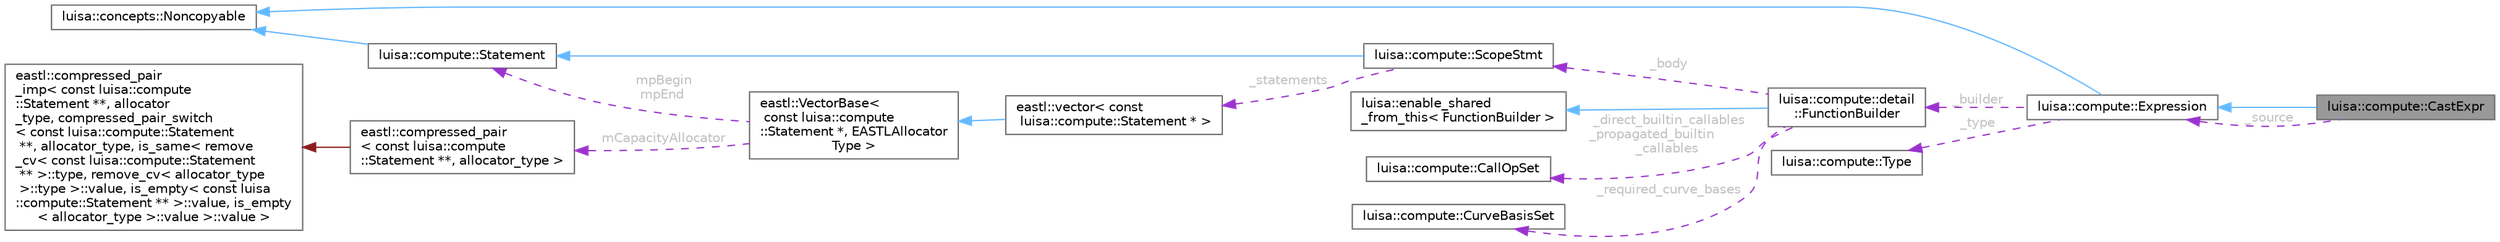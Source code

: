 digraph "luisa::compute::CastExpr"
{
 // LATEX_PDF_SIZE
  bgcolor="transparent";
  edge [fontname=Helvetica,fontsize=10,labelfontname=Helvetica,labelfontsize=10];
  node [fontname=Helvetica,fontsize=10,shape=box,height=0.2,width=0.4];
  rankdir="LR";
  Node1 [id="Node000001",label="luisa::compute::CastExpr",height=0.2,width=0.4,color="gray40", fillcolor="grey60", style="filled", fontcolor="black",tooltip="Cast expression"];
  Node2 -> Node1 [id="edge17_Node000001_Node000002",dir="back",color="steelblue1",style="solid",tooltip=" "];
  Node2 [id="Node000002",label="luisa::compute::Expression",height=0.2,width=0.4,color="gray40", fillcolor="white", style="filled",URL="$classluisa_1_1compute_1_1_expression.html",tooltip="Base expression class"];
  Node3 -> Node2 [id="edge18_Node000002_Node000003",dir="back",color="steelblue1",style="solid",tooltip=" "];
  Node3 [id="Node000003",label="luisa::concepts::Noncopyable",height=0.2,width=0.4,color="gray40", fillcolor="white", style="filled",URL="$structluisa_1_1concepts_1_1_noncopyable.html",tooltip=" "];
  Node4 -> Node2 [id="edge19_Node000002_Node000004",dir="back",color="darkorchid3",style="dashed",tooltip=" ",label=" _type",fontcolor="grey" ];
  Node4 [id="Node000004",label="luisa::compute::Type",height=0.2,width=0.4,color="gray40", fillcolor="white", style="filled",URL="$classluisa_1_1compute_1_1_type.html",tooltip="Type class"];
  Node5 -> Node2 [id="edge20_Node000002_Node000005",dir="back",color="darkorchid3",style="dashed",tooltip=" ",label=" _builder",fontcolor="grey" ];
  Node5 [id="Node000005",label="luisa::compute::detail\l::FunctionBuilder",height=0.2,width=0.4,color="gray40", fillcolor="white", style="filled",URL="$classluisa_1_1compute_1_1detail_1_1_function_builder.html",tooltip="Function builder."];
  Node6 -> Node5 [id="edge21_Node000005_Node000006",dir="back",color="steelblue1",style="solid",tooltip=" "];
  Node6 [id="Node000006",label="luisa::enable_shared\l_from_this\< FunctionBuilder \>",height=0.2,width=0.4,color="gray40", fillcolor="white", style="filled",tooltip=" "];
  Node7 -> Node5 [id="edge22_Node000005_Node000007",dir="back",color="darkorchid3",style="dashed",tooltip=" ",label=" _body",fontcolor="grey" ];
  Node7 [id="Node000007",label="luisa::compute::ScopeStmt",height=0.2,width=0.4,color="gray40", fillcolor="white", style="filled",URL="$classluisa_1_1compute_1_1_scope_stmt.html",tooltip="Scope statement"];
  Node8 -> Node7 [id="edge23_Node000007_Node000008",dir="back",color="steelblue1",style="solid",tooltip=" "];
  Node8 [id="Node000008",label="luisa::compute::Statement",height=0.2,width=0.4,color="gray40", fillcolor="white", style="filled",URL="$classluisa_1_1compute_1_1_statement.html",tooltip="Base statement class"];
  Node3 -> Node8 [id="edge24_Node000008_Node000003",dir="back",color="steelblue1",style="solid",tooltip=" "];
  Node9 -> Node7 [id="edge25_Node000007_Node000009",dir="back",color="darkorchid3",style="dashed",tooltip=" ",label=" _statements",fontcolor="grey" ];
  Node9 [id="Node000009",label="eastl::vector\< const\l luisa::compute::Statement * \>",height=0.2,width=0.4,color="gray40", fillcolor="white", style="filled",URL="$classeastl_1_1vector.html",tooltip=" "];
  Node10 -> Node9 [id="edge26_Node000009_Node000010",dir="back",color="steelblue1",style="solid",tooltip=" "];
  Node10 [id="Node000010",label="eastl::VectorBase\<\l const luisa::compute\l::Statement *, EASTLAllocator\lType \>",height=0.2,width=0.4,color="gray40", fillcolor="white", style="filled",URL="$structeastl_1_1_vector_base.html",tooltip=" "];
  Node8 -> Node10 [id="edge27_Node000010_Node000008",dir="back",color="darkorchid3",style="dashed",tooltip=" ",label=" mpBegin\nmpEnd",fontcolor="grey" ];
  Node11 -> Node10 [id="edge28_Node000010_Node000011",dir="back",color="darkorchid3",style="dashed",tooltip=" ",label=" mCapacityAllocator",fontcolor="grey" ];
  Node11 [id="Node000011",label="eastl::compressed_pair\l\< const luisa::compute\l::Statement **, allocator_type \>",height=0.2,width=0.4,color="gray40", fillcolor="white", style="filled",URL="$classeastl_1_1compressed__pair.html",tooltip=" "];
  Node12 -> Node11 [id="edge29_Node000011_Node000012",dir="back",color="firebrick4",style="solid",tooltip=" "];
  Node12 [id="Node000012",label="eastl::compressed_pair\l_imp\< const luisa::compute\l::Statement **, allocator\l_type, compressed_pair_switch\l\< const luisa::compute::Statement\l **, allocator_type, is_same\< remove\l_cv\< const luisa::compute::Statement\l ** \>::type, remove_cv\< allocator_type\l \>::type \>::value, is_empty\< const luisa\l::compute::Statement ** \>::value, is_empty\l\< allocator_type \>::value \>::value \>",height=0.2,width=0.4,color="gray40", fillcolor="white", style="filled",URL="$classeastl_1_1compressed__pair__imp.html",tooltip=" "];
  Node13 -> Node5 [id="edge30_Node000005_Node000013",dir="back",color="darkorchid3",style="dashed",tooltip=" ",label=" _direct_builtin_callables\n_propagated_builtin\l_callables",fontcolor="grey" ];
  Node13 [id="Node000013",label="luisa::compute::CallOpSet",height=0.2,width=0.4,color="gray40", fillcolor="white", style="filled",URL="$classluisa_1_1compute_1_1_call_op_set.html",tooltip=" "];
  Node14 -> Node5 [id="edge31_Node000005_Node000014",dir="back",color="darkorchid3",style="dashed",tooltip=" ",label=" _required_curve_bases",fontcolor="grey" ];
  Node14 [id="Node000014",label="luisa::compute::CurveBasisSet",height=0.2,width=0.4,color="gray40", fillcolor="white", style="filled",URL="$classluisa_1_1compute_1_1_curve_basis_set.html",tooltip=" "];
  Node2 -> Node1 [id="edge32_Node000001_Node000002",dir="back",color="darkorchid3",style="dashed",tooltip=" ",label=" _source",fontcolor="grey" ];
}
